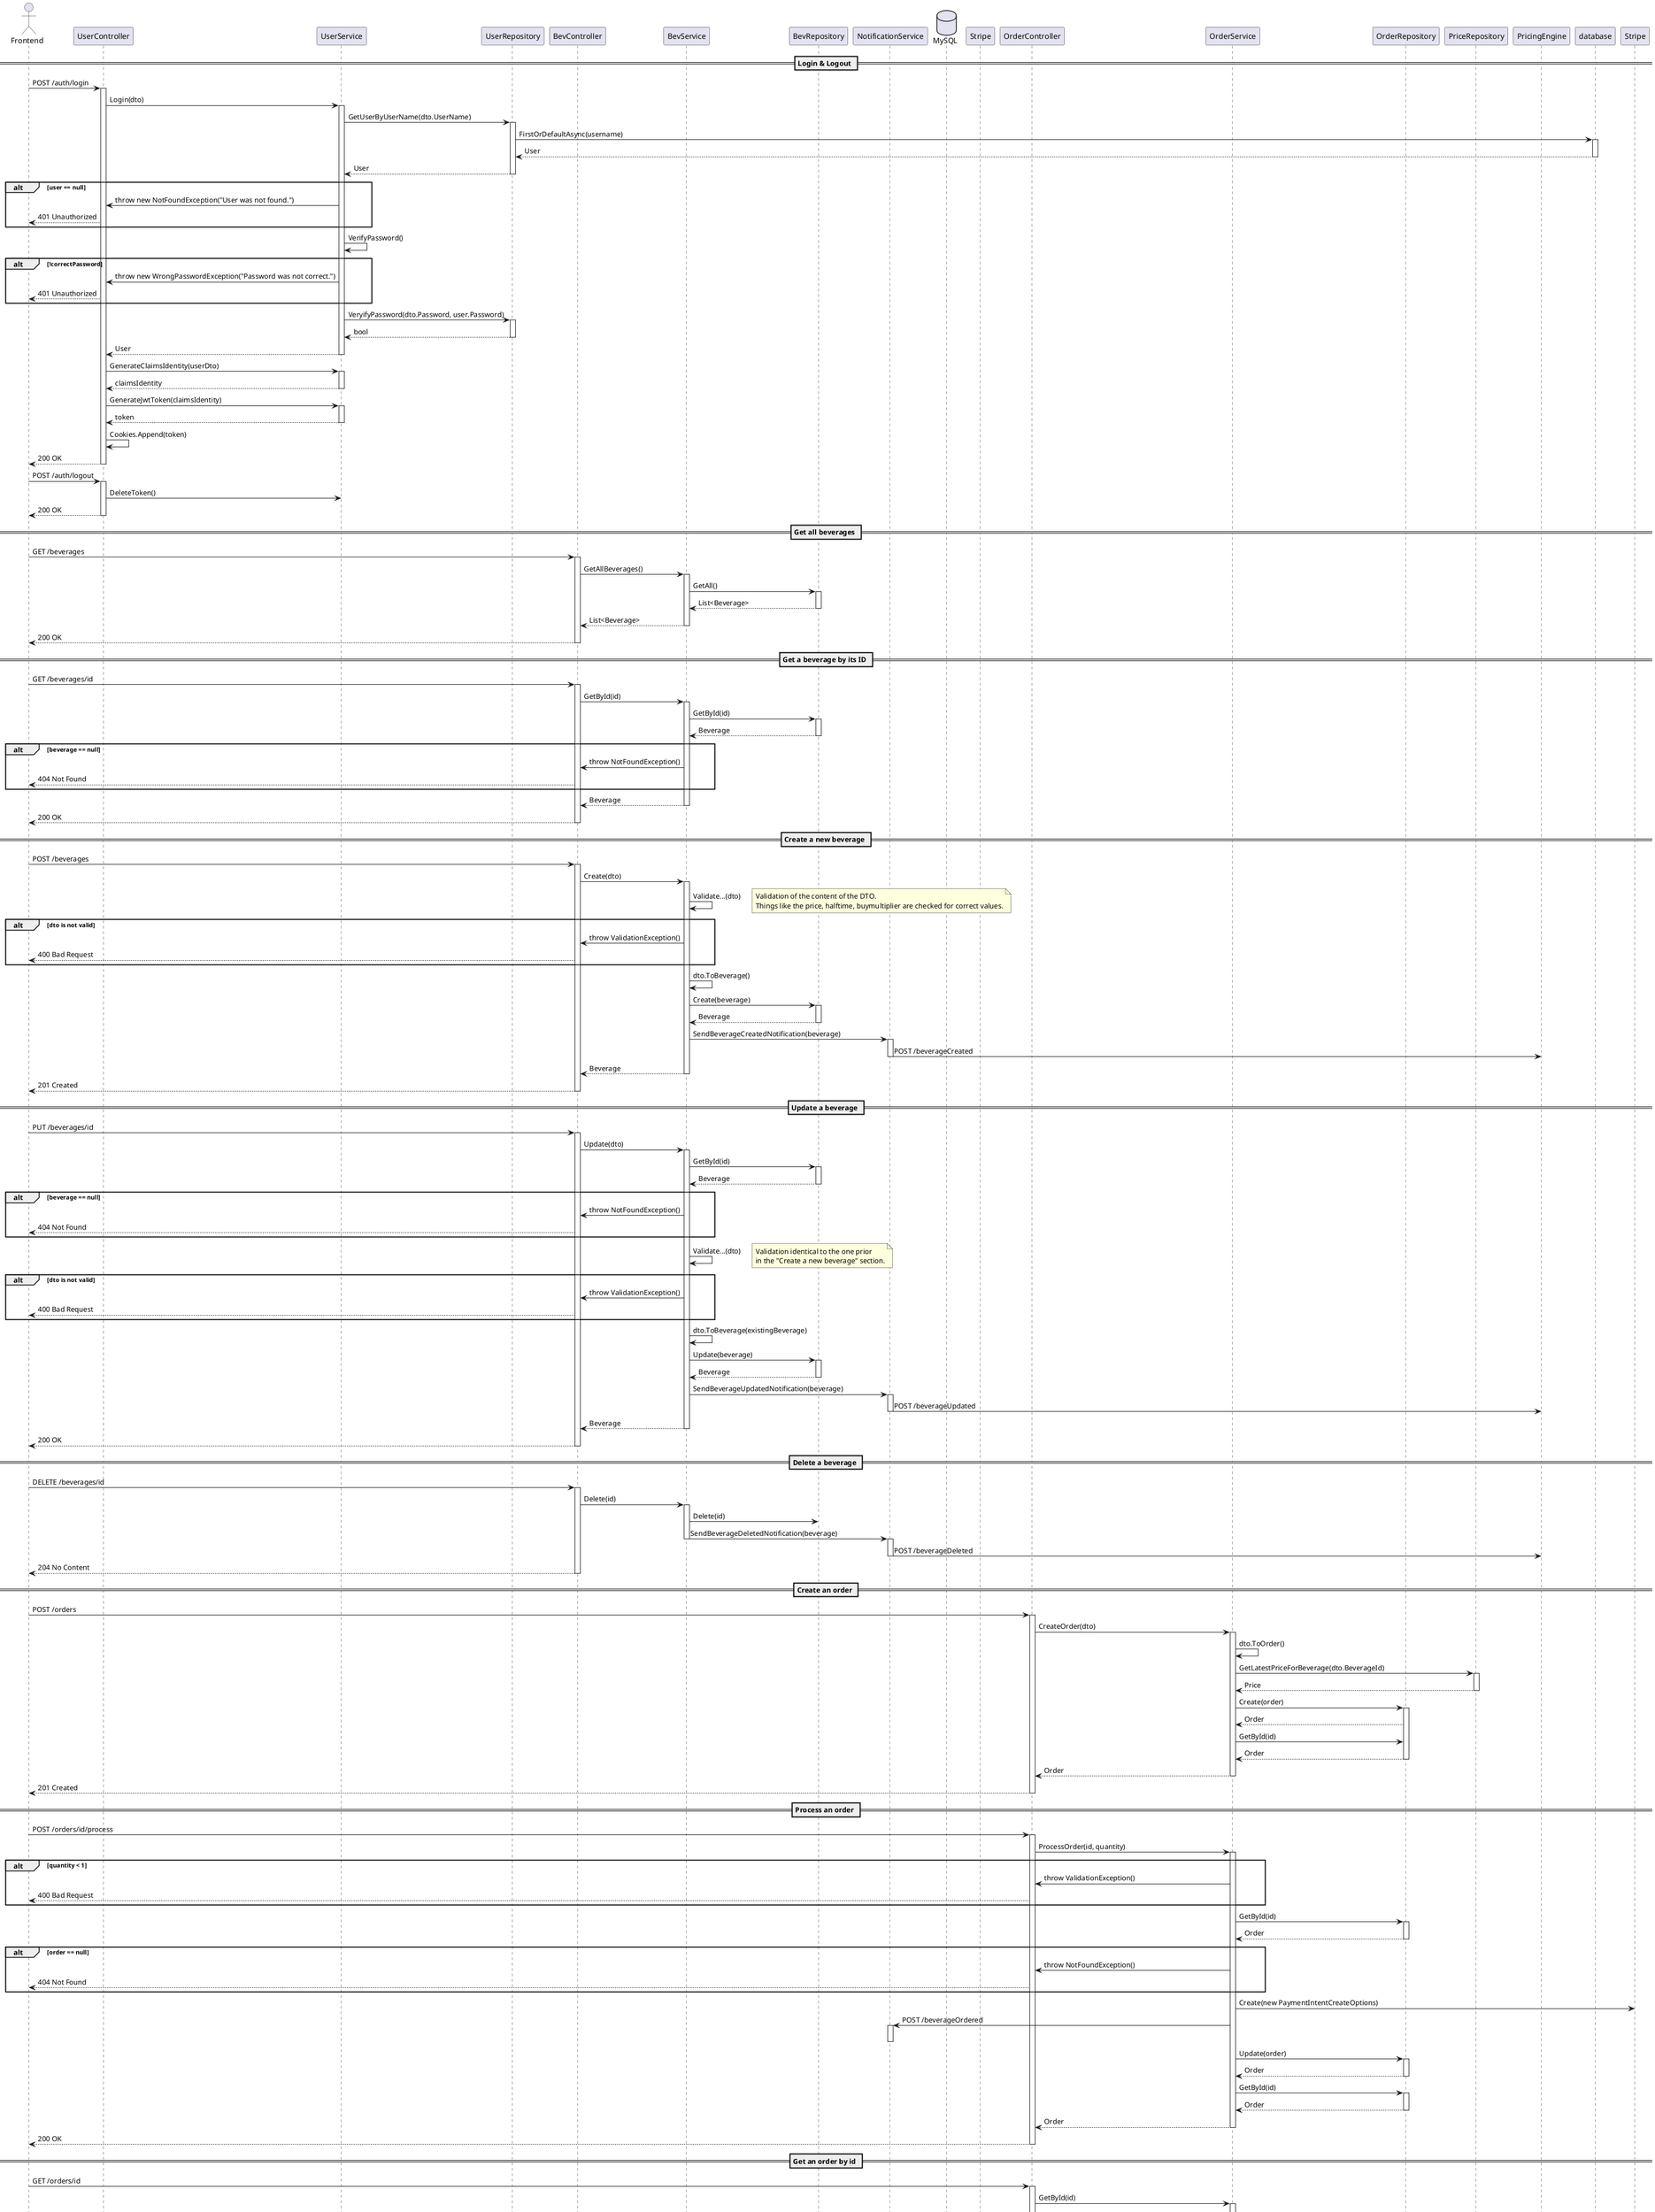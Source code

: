 @startuml bevpayapi
Actor Frontend as frontend
participant UserController as usercontroller
participant UserService as userserv
participant UserRepository as userrepo
participant BevController as bevcontroller
participant BevService as bevserv
participant BevRepository as bevrepo
participant NotificationService as notifserv
database MySQL as mysql
participant Stripe as stripe
participant OrderController as ordercontroller
participant OrderService as orderserv
participant OrderRepository as orderrepo
participant PriceRepository as pricerepo
participant PricingEngine as pricingengine

== Login & Logout ==

frontend -> usercontroller: POST /auth/login
activate usercontroller
usercontroller -> userserv: Login(dto)
activate userserv
userserv -> userrepo: GetUserByUserName(dto.UserName)
activate userrepo
userrepo -> database: FirstOrDefaultAsync(username)
activate database
database -->userrepo: User
deactivate database
userrepo --> userserv: User
deactivate userrepo
alt user == null
userserv -> usercontroller:  throw new NotFoundException("User was not found.")
usercontroller --> frontend: 401 Unauthorized
end
userserv -> userserv: VerifyPassword()
alt !correctPassword
userserv -> usercontroller: throw new WrongPasswordException("Password was not correct.")
usercontroller --> frontend: 401 Unauthorized
end
userserv -> userrepo: VeryifyPassword(dto.Password, user.Password)
activate userrepo
userrepo --> userserv: bool
deactivate userrepo
userserv --> usercontroller: User
deactivate userserv
usercontroller -> userserv: GenerateClaimsIdentity(userDto)
activate userserv
userserv --> usercontroller: claimsIdentity
deactivate userserv
usercontroller -> userserv: GenerateJwtToken(claimsIdentity)
activate userserv
userserv --> usercontroller: token
deactivate userserv
usercontroller -> usercontroller: Cookies.Append(token)
usercontroller --> frontend: 200 OK
deactivate usercontroller

frontend -> usercontroller: POST /auth/logout
activate usercontroller
usercontroller -> userserv: DeleteToken() 
usercontroller --> frontend: 200 OK
deactivate usercontroller

== Get all beverages ==

frontend -> bevcontroller: GET /beverages
activate bevcontroller
bevcontroller -> bevserv: GetAllBeverages()
activate bevserv
bevserv -> bevrepo: GetAll()
activate bevrepo
bevrepo --> bevserv: List<Beverage>
deactivate bevrepo
bevserv --> bevcontroller: List<Beverage>
deactivate bevserv
bevcontroller --> frontend: 200 OK
deactivate bevcontroller

== Get a beverage by its ID ==

frontend -> bevcontroller: GET /beverages/id
activate bevcontroller
bevcontroller -> bevserv: GetById(id)
activate bevserv
bevserv -> bevrepo: GetById(id)
activate bevrepo
bevrepo --> bevserv: Beverage
deactivate bevrepo
alt beverage == null
bevserv -> bevcontroller: throw NotFoundException()
bevcontroller --> frontend: 404 Not Found
end
bevserv --> bevcontroller: Beverage
deactivate bevserv
bevcontroller --> frontend: 200 OK
deactivate bevcontroller

== Create a new beverage ==

frontend -> bevcontroller: POST /beverages
activate bevcontroller
bevcontroller -> bevserv: Create(dto)
activate bevserv
bevserv -> bevserv: Validate...(dto)
note right
    Validation of the content of the DTO.
    Things like the price, halftime, buymultiplier are checked for correct values.
end note
alt dto is not valid
bevserv -> bevcontroller: throw ValidationException()
bevcontroller --> frontend: 400 Bad Request
end
bevserv -> bevserv: dto.ToBeverage()
bevserv -> bevrepo: Create(beverage)
activate bevrepo
bevrepo --> bevserv: Beverage
deactivate bevrepo
bevserv -> notifserv: SendBeverageCreatedNotification(beverage)
activate notifserv
notifserv -> pricingengine: POST /beverageCreated
deactivate notifserv
bevserv --> bevcontroller: Beverage
deactivate bevserv
bevcontroller --> frontend: 201 Created
deactivate bevcontroller

== Update a beverage ==

frontend -> bevcontroller: PUT /beverages/id
activate bevcontroller
bevcontroller -> bevserv: Update(dto)
activate bevserv
bevserv -> bevrepo: GetById(id)
activate bevrepo
bevrepo --> bevserv: Beverage
deactivate bevrepo
alt beverage == null
bevserv -> bevcontroller: throw NotFoundException()
bevcontroller --> frontend: 404 Not Found
end
bevserv -> bevserv: Validate...(dto)
note right
    Validation identical to the one prior
    in the "Create a new beverage" section.
end note
alt dto is not valid
bevserv -> bevcontroller: throw ValidationException()
bevcontroller --> frontend: 400 Bad Request
end
bevserv -> bevserv: dto.ToBeverage(existingBeverage)
bevserv -> bevrepo: Update(beverage)
activate bevrepo
bevrepo --> bevserv: Beverage
deactivate bevrepo
bevserv -> notifserv: SendBeverageUpdatedNotification(beverage)
activate notifserv
notifserv -> pricingengine: POST /beverageUpdated
deactivate notifserv
bevserv --> bevcontroller: Beverage
deactivate bevserv
bevcontroller --> frontend: 200 OK
deactivate bevcontroller

== Delete a beverage ==

frontend -> bevcontroller: DELETE /beverages/id
activate bevcontroller
bevcontroller -> bevserv: Delete(id)
activate bevserv
bevserv -> bevrepo: Delete(id)
bevserv -> notifserv: SendBeverageDeletedNotification(beverage)
deactivate bevserv
activate notifserv
notifserv -> pricingengine: POST /beverageDeleted
deactivate notifserv
bevcontroller --> frontend: 204 No Content
deactivate bevcontroller

== Create an order == 

frontend -> ordercontroller: POST /orders
activate ordercontroller
ordercontroller -> orderserv: CreateOrder(dto)
activate orderserv
orderserv -> orderserv: dto.ToOrder()
orderserv -> pricerepo: GetLatestPriceForBeverage(dto.BeverageId)
activate pricerepo
pricerepo --> orderserv: Price
deactivate pricerepo
orderserv -> orderrepo: Create(order)
activate orderrepo
orderrepo --> orderserv: Order
orderserv -> orderrepo: GetById(id)
orderrepo --> orderserv: Order
deactivate orderrepo
orderserv --> ordercontroller: Order
deactivate orderserv
ordercontroller --> frontend: 201 Created
deactivate ordercontroller

== Process an order == 

frontend -> ordercontroller: POST /orders/id/process
activate ordercontroller
ordercontroller -> orderserv: ProcessOrder(id, quantity)
activate orderserv
alt quantity < 1
orderserv -> ordercontroller: throw ValidationException()
ordercontroller --> frontend: 400 Bad Request
end
orderserv -> orderrepo: GetById(id)
activate orderrepo
orderrepo --> orderserv: Order
deactivate orderrepo
alt order == null
orderserv -> ordercontroller: throw NotFoundException()
ordercontroller --> frontend: 404 Not Found
end
orderserv -> Stripe: Create(new PaymentIntentCreateOptions)
orderserv -> notifserv: POST /beverageOrdered
activate notifserv
deactivate notifserv
orderserv -> orderrepo: Update(order)
activate orderrepo
orderrepo --> orderserv: Order
deactivate orderrepo
orderserv -> orderrepo: GetById(id)
activate orderrepo
orderrepo --> orderserv: Order
deactivate orderrepo
orderserv --> ordercontroller: Order
deactivate orderserv
ordercontroller --> frontend: 200 OK
deactivate ordercontroller

== Get an order by id ==

frontend -> ordercontroller: GET /orders/id
activate ordercontroller
ordercontroller -> orderserv: GetById(id)
activate orderserv
orderserv -> orderrepo: GetById(id)
activate orderrepo
orderrepo --> orderserv: Order
deactivate orderrepo
alt order == null
orderserv -> ordercontroller: throw NotFoundException()
ordercontroller --> frontend: 404 Not Found
end
orderserv --> ordercontroller: Order
deactivate orderserv
ordercontroller --> frontend: 200 OK
deactivate ordercontroller

== Get prices of an order ==

frontend -> ordercontroller: GET /orders/id/prices
activate ordercontroller
ordercontroller -> orderserv: GetOrderPrices(id)
activate orderserv
orderserv -> orderrepo: GetById(id)
activate orderrepo
orderrepo --> orderserv: Order
deactivate orderrepo
alt order == null
orderserv -> ordercontroller: throw NotFoundException("Order not found")
ordercontroller --> frontend: 404 Not Found
end
orderserv -> orderrepo: GetPricesFrom(order.beverageId, order.priceId)
activate orderrepo
orderrepo --> orderserv: List<Price>
deactivate orderrepo
alt prices == null
orderserv -> ordercontroller: throw NotFoundException("Prices not found for order")
ordercontroller --> frontend: 404 Not Found
end
orderserv --> ordercontroller: List<Price>
deactivate orderserv
ordercontroller --> frontend: 200 OK
deactivate ordercontroller







@enduml